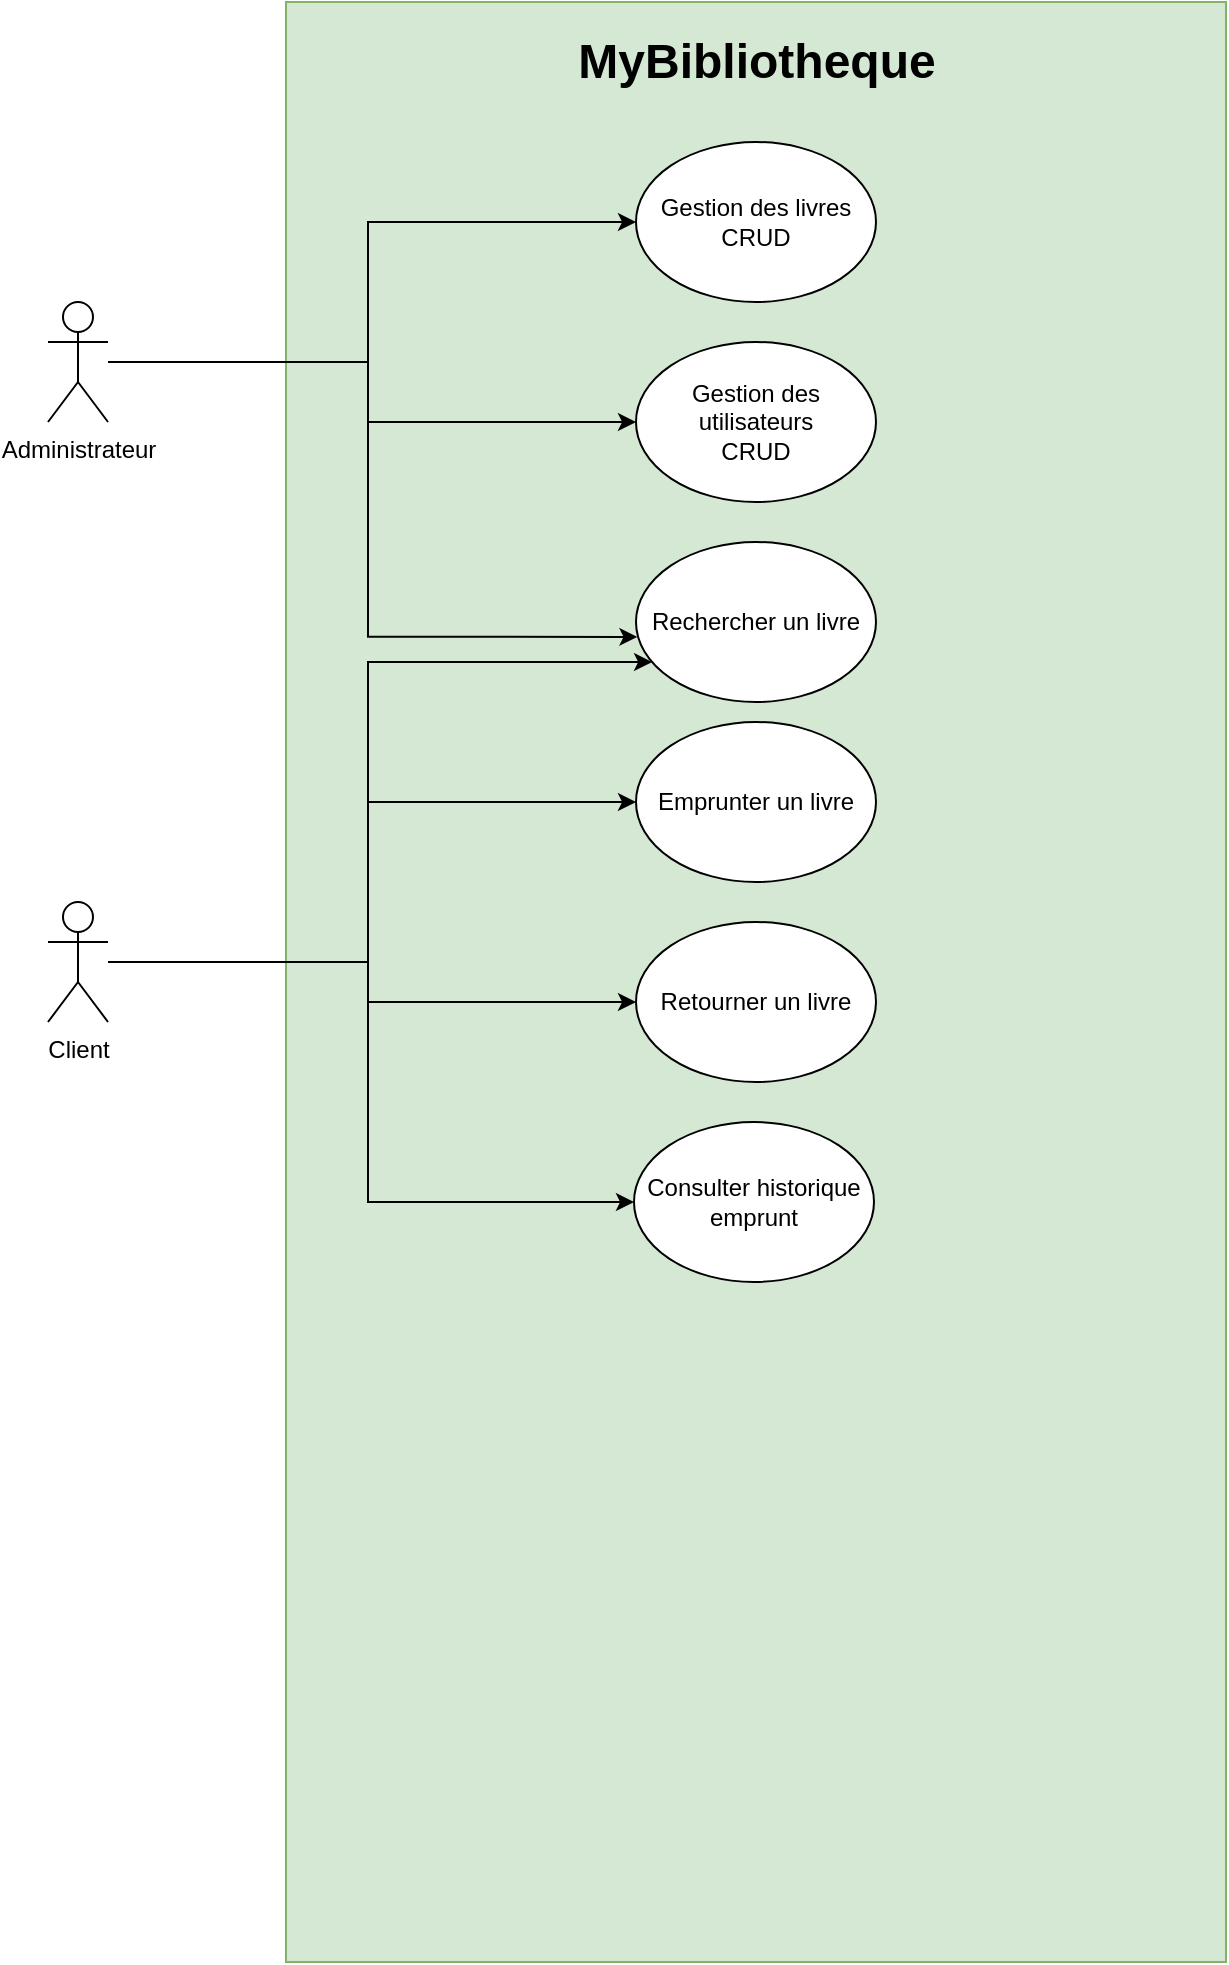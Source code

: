 <mxfile version="22.1.5" type="github">
  <diagram name="Page-1" id="IVKVFH_GGNfnvffQOfTT">
    <mxGraphModel dx="1436" dy="779" grid="1" gridSize="10" guides="1" tooltips="1" connect="1" arrows="1" fold="1" page="1" pageScale="1" pageWidth="827" pageHeight="1169" math="0" shadow="0">
      <root>
        <mxCell id="0" />
        <mxCell id="1" parent="0" />
        <mxCell id="qQIUbcvBVaO-tAmXzTAf-1" value="" style="rounded=0;whiteSpace=wrap;html=1;fillColor=#d5e8d4;strokeColor=#82b366;" vertex="1" parent="1">
          <mxGeometry x="179" y="40" width="470" height="980" as="geometry" />
        </mxCell>
        <mxCell id="qQIUbcvBVaO-tAmXzTAf-2" value="MyBibliotheque" style="text;strokeColor=none;fillColor=none;html=1;fontSize=24;fontStyle=1;verticalAlign=middle;align=center;" vertex="1" parent="1">
          <mxGeometry x="324" y="50" width="180" height="40" as="geometry" />
        </mxCell>
        <mxCell id="qQIUbcvBVaO-tAmXzTAf-13" style="edgeStyle=orthogonalEdgeStyle;rounded=0;orthogonalLoop=1;jettySize=auto;html=1;" edge="1" parent="1" source="qQIUbcvBVaO-tAmXzTAf-11" target="qQIUbcvBVaO-tAmXzTAf-12">
          <mxGeometry relative="1" as="geometry">
            <Array as="points">
              <mxPoint x="220" y="220" />
              <mxPoint x="220" y="150" />
            </Array>
          </mxGeometry>
        </mxCell>
        <mxCell id="qQIUbcvBVaO-tAmXzTAf-15" style="edgeStyle=orthogonalEdgeStyle;rounded=0;orthogonalLoop=1;jettySize=auto;html=1;entryX=0;entryY=0.5;entryDx=0;entryDy=0;" edge="1" parent="1" source="qQIUbcvBVaO-tAmXzTAf-11" target="qQIUbcvBVaO-tAmXzTAf-14">
          <mxGeometry relative="1" as="geometry">
            <Array as="points">
              <mxPoint x="220" y="220" />
              <mxPoint x="220" y="250" />
            </Array>
          </mxGeometry>
        </mxCell>
        <mxCell id="qQIUbcvBVaO-tAmXzTAf-11" value="Administrateur" style="shape=umlActor;verticalLabelPosition=bottom;verticalAlign=top;html=1;outlineConnect=0;" vertex="1" parent="1">
          <mxGeometry x="60" y="190" width="30" height="60" as="geometry" />
        </mxCell>
        <mxCell id="qQIUbcvBVaO-tAmXzTAf-12" value="Gestion des livres&lt;br&gt;CRUD" style="ellipse;whiteSpace=wrap;html=1;" vertex="1" parent="1">
          <mxGeometry x="354" y="110" width="120" height="80" as="geometry" />
        </mxCell>
        <mxCell id="qQIUbcvBVaO-tAmXzTAf-14" value="Gestion des utilisateurs&lt;br&gt;CRUD" style="ellipse;whiteSpace=wrap;html=1;" vertex="1" parent="1">
          <mxGeometry x="354" y="210" width="120" height="80" as="geometry" />
        </mxCell>
        <mxCell id="qQIUbcvBVaO-tAmXzTAf-16" value="Rechercher un livre" style="ellipse;whiteSpace=wrap;html=1;" vertex="1" parent="1">
          <mxGeometry x="354" y="310" width="120" height="80" as="geometry" />
        </mxCell>
        <mxCell id="qQIUbcvBVaO-tAmXzTAf-20" style="edgeStyle=orthogonalEdgeStyle;rounded=0;orthogonalLoop=1;jettySize=auto;html=1;entryX=0.006;entryY=0.593;entryDx=0;entryDy=0;entryPerimeter=0;" edge="1" parent="1" source="qQIUbcvBVaO-tAmXzTAf-11" target="qQIUbcvBVaO-tAmXzTAf-16">
          <mxGeometry relative="1" as="geometry">
            <Array as="points">
              <mxPoint x="220" y="220" />
              <mxPoint x="220" y="357" />
            </Array>
          </mxGeometry>
        </mxCell>
        <mxCell id="qQIUbcvBVaO-tAmXzTAf-22" style="edgeStyle=orthogonalEdgeStyle;rounded=0;orthogonalLoop=1;jettySize=auto;html=1;" edge="1" parent="1" source="qQIUbcvBVaO-tAmXzTAf-21" target="qQIUbcvBVaO-tAmXzTAf-16">
          <mxGeometry relative="1" as="geometry">
            <Array as="points">
              <mxPoint x="220" y="520" />
              <mxPoint x="220" y="370" />
            </Array>
          </mxGeometry>
        </mxCell>
        <mxCell id="qQIUbcvBVaO-tAmXzTAf-24" style="edgeStyle=orthogonalEdgeStyle;rounded=0;orthogonalLoop=1;jettySize=auto;html=1;entryX=0;entryY=0.5;entryDx=0;entryDy=0;" edge="1" parent="1" source="qQIUbcvBVaO-tAmXzTAf-21" target="qQIUbcvBVaO-tAmXzTAf-23">
          <mxGeometry relative="1" as="geometry">
            <Array as="points">
              <mxPoint x="220" y="520" />
              <mxPoint x="220" y="440" />
            </Array>
          </mxGeometry>
        </mxCell>
        <mxCell id="qQIUbcvBVaO-tAmXzTAf-26" style="edgeStyle=orthogonalEdgeStyle;rounded=0;orthogonalLoop=1;jettySize=auto;html=1;" edge="1" parent="1" source="qQIUbcvBVaO-tAmXzTAf-21" target="qQIUbcvBVaO-tAmXzTAf-25">
          <mxGeometry relative="1" as="geometry">
            <Array as="points">
              <mxPoint x="220" y="520" />
              <mxPoint x="220" y="540" />
            </Array>
          </mxGeometry>
        </mxCell>
        <mxCell id="qQIUbcvBVaO-tAmXzTAf-28" style="edgeStyle=orthogonalEdgeStyle;rounded=0;orthogonalLoop=1;jettySize=auto;html=1;entryX=0;entryY=0.5;entryDx=0;entryDy=0;" edge="1" parent="1" source="qQIUbcvBVaO-tAmXzTAf-21" target="qQIUbcvBVaO-tAmXzTAf-27">
          <mxGeometry relative="1" as="geometry">
            <Array as="points">
              <mxPoint x="220" y="520" />
              <mxPoint x="220" y="640" />
            </Array>
          </mxGeometry>
        </mxCell>
        <mxCell id="qQIUbcvBVaO-tAmXzTAf-21" value="Client" style="shape=umlActor;verticalLabelPosition=bottom;verticalAlign=top;html=1;outlineConnect=0;" vertex="1" parent="1">
          <mxGeometry x="60" y="490" width="30" height="60" as="geometry" />
        </mxCell>
        <mxCell id="qQIUbcvBVaO-tAmXzTAf-23" value="Emprunter un livre" style="ellipse;whiteSpace=wrap;html=1;" vertex="1" parent="1">
          <mxGeometry x="354" y="400" width="120" height="80" as="geometry" />
        </mxCell>
        <mxCell id="qQIUbcvBVaO-tAmXzTAf-25" value="Retourner un livre" style="ellipse;whiteSpace=wrap;html=1;" vertex="1" parent="1">
          <mxGeometry x="354" y="500" width="120" height="80" as="geometry" />
        </mxCell>
        <mxCell id="qQIUbcvBVaO-tAmXzTAf-27" value="Consulter historique emprunt" style="ellipse;whiteSpace=wrap;html=1;" vertex="1" parent="1">
          <mxGeometry x="353" y="600" width="120" height="80" as="geometry" />
        </mxCell>
      </root>
    </mxGraphModel>
  </diagram>
</mxfile>

